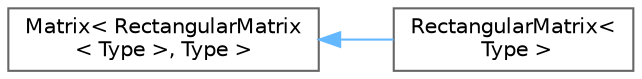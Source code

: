 digraph "Graphical Class Hierarchy"
{
 // LATEX_PDF_SIZE
  bgcolor="transparent";
  edge [fontname=Helvetica,fontsize=10,labelfontname=Helvetica,labelfontsize=10];
  node [fontname=Helvetica,fontsize=10,shape=box,height=0.2,width=0.4];
  rankdir="LR";
  Node0 [id="Node000000",label="Matrix\< RectangularMatrix\l\< Type \>, Type \>",height=0.2,width=0.4,color="grey40", fillcolor="white", style="filled",URL="$classFoam_1_1Matrix.html",tooltip=" "];
  Node0 -> Node1 [id="edge5066_Node000000_Node000001",dir="back",color="steelblue1",style="solid",tooltip=" "];
  Node1 [id="Node000001",label="RectangularMatrix\<\l Type \>",height=0.2,width=0.4,color="grey40", fillcolor="white", style="filled",URL="$classFoam_1_1RectangularMatrix.html",tooltip="A templated (M x N) rectangular matrix of objects of <Type>, containing M*N elements,..."];
}
